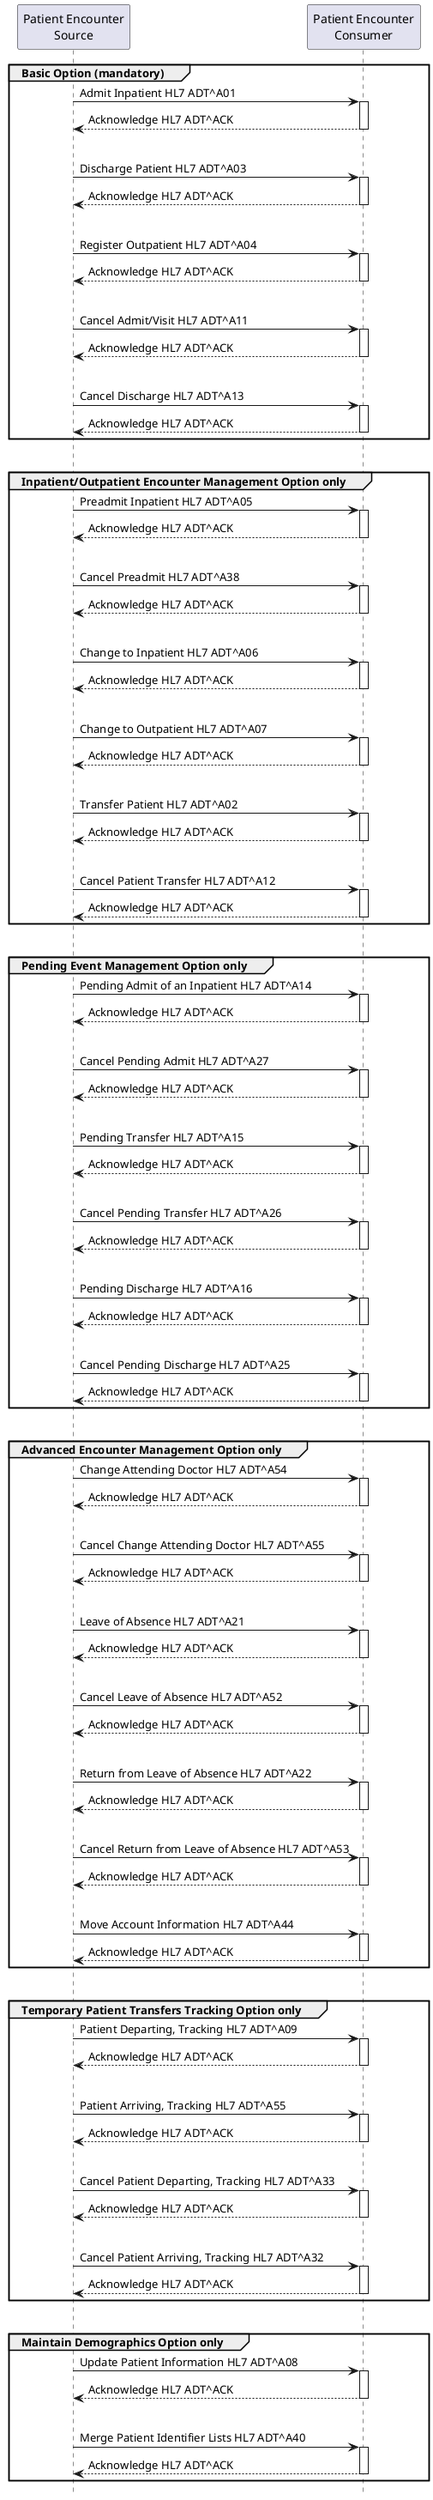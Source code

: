 @startuml
hide footbox

participant "Patient Encounter\nSource" as PDS
participant "Patient Encounter\nConsumer" as CON

group Basic Option (mandatory)
    PDS -> CON : Admit Inpatient HL7 ADT^A01
    activate CON
    CON --> PDS : Acknowledge HL7 ADT^ACK
    deactivate CON
    |||
    PDS -> CON : Discharge Patient HL7 ADT^A03
    activate CON
    CON --> PDS : Acknowledge HL7 ADT^ACK
    deactivate CON
    |||
    PDS -> CON : Register Outpatient HL7 ADT^A04
    activate CON
    CON --> PDS : Acknowledge HL7 ADT^ACK
    deactivate CON
    |||
    PDS -> CON : Cancel Admit/Visit HL7 ADT^A11
    activate CON
    CON --> PDS : Acknowledge HL7 ADT^ACK
    deactivate CON
    |||
    PDS -> CON : Cancel Discharge HL7 ADT^A13
    activate CON
    CON --> PDS : Acknowledge HL7 ADT^ACK
    deactivate CON
end group
|||
group Inpatient/Outpatient Encounter Management Option only
    PDS -> CON : Preadmit Inpatient HL7 ADT^A05
    activate CON
    CON --> PDS : Acknowledge HL7 ADT^ACK
    deactivate CON
    |||
    PDS -> CON : Cancel Preadmit HL7 ADT^A38
    activate CON
    CON --> PDS : Acknowledge HL7 ADT^ACK
    deactivate CON
    |||
    PDS -> CON : Change to Inpatient HL7 ADT^A06
    activate CON
    CON --> PDS : Acknowledge HL7 ADT^ACK
    deactivate CON
    |||
    PDS -> CON : Change to Outpatient HL7 ADT^A07
    activate CON
    CON --> PDS : Acknowledge HL7 ADT^ACK
    deactivate CON
    |||
    PDS -> CON : Transfer Patient HL7 ADT^A02
    activate CON
    CON --> PDS : Acknowledge HL7 ADT^ACK
    deactivate CON
    |||
    PDS -> CON : Cancel Patient Transfer HL7 ADT^A12
    activate CON
    CON --> PDS : Acknowledge HL7 ADT^ACK
    deactivate CON
end group
|||
group Pending Event Management Option only
    PDS -> CON : Pending Admit of an Inpatient HL7 ADT^A14
    activate CON
    CON --> PDS : Acknowledge HL7 ADT^ACK
    deactivate CON
    |||
    PDS -> CON : Cancel Pending Admit HL7 ADT^A27
    activate CON
    CON --> PDS : Acknowledge HL7 ADT^ACK
    deactivate CON
    |||
    PDS -> CON : Pending Transfer HL7 ADT^A15
    activate CON
    CON --> PDS : Acknowledge HL7 ADT^ACK
    deactivate CON
    |||
    PDS -> CON : Cancel Pending Transfer HL7 ADT^A26
    activate CON
    CON --> PDS : Acknowledge HL7 ADT^ACK
    deactivate CON
    |||
    PDS -> CON : Pending Discharge HL7 ADT^A16
    activate CON
    CON --> PDS : Acknowledge HL7 ADT^ACK
    deactivate CON
    |||
    PDS -> CON : Cancel Pending Discharge HL7 ADT^A25
    activate CON
    CON --> PDS : Acknowledge HL7 ADT^ACK
    deactivate CON
end group
|||
group Advanced Encounter Management Option only
    PDS -> CON : Change Attending Doctor HL7 ADT^A54
    activate CON
    CON --> PDS : Acknowledge HL7 ADT^ACK
    deactivate CON
    |||
    PDS -> CON : Cancel Change Attending Doctor HL7 ADT^A55
    activate CON
    CON --> PDS : Acknowledge HL7 ADT^ACK
    deactivate CON
    |||
    PDS -> CON : Leave of Absence HL7 ADT^A21
    activate CON
    CON --> PDS : Acknowledge HL7 ADT^ACK
    deactivate CON
    |||
    PDS -> CON : Cancel Leave of Absence HL7 ADT^A52
    activate CON
    CON --> PDS : Acknowledge HL7 ADT^ACK
    deactivate CON
    |||
    PDS -> CON : Return from Leave of Absence HL7 ADT^A22
    activate CON
    CON --> PDS : Acknowledge HL7 ADT^ACK
    deactivate CON
    |||
    PDS -> CON : Cancel Return from Leave of Absence HL7 ADT^A53
    activate CON
    CON --> PDS : Acknowledge HL7 ADT^ACK
    deactivate CON
    |||
    PDS -> CON : Move Account Information HL7 ADT^A44
    activate CON
    CON --> PDS : Acknowledge HL7 ADT^ACK
    deactivate CON
end group
|||
group Temporary Patient Transfers Tracking Option only
    PDS -> CON : Patient Departing, Tracking HL7 ADT^A09
    activate CON
    CON --> PDS : Acknowledge HL7 ADT^ACK
    deactivate CON
    |||
    PDS -> CON : Patient Arriving, Tracking HL7 ADT^A55
    activate CON
    CON --> PDS : Acknowledge HL7 ADT^ACK
    deactivate CON
    |||
    PDS -> CON : Cancel Patient Departing, Tracking HL7 ADT^A33
    activate CON
    CON --> PDS : Acknowledge HL7 ADT^ACK
    deactivate CON
    |||
    PDS -> CON : Cancel Patient Arriving, Tracking HL7 ADT^A32
    activate CON
    CON --> PDS : Acknowledge HL7 ADT^ACK
    deactivate CON
end group
|||
group Maintain Demographics Option only
    PDS -> CON : Update Patient Information HL7 ADT^A08
    activate CON
    CON --> PDS : Acknowledge HL7 ADT^ACK
    deactivate CON
    |||
    PDS -> CON : Merge Patient Identifier Lists HL7 ADT^A40
    activate CON
    CON --> PDS : Acknowledge HL7 ADT^ACK
    deactivate CON
end group
@enduml